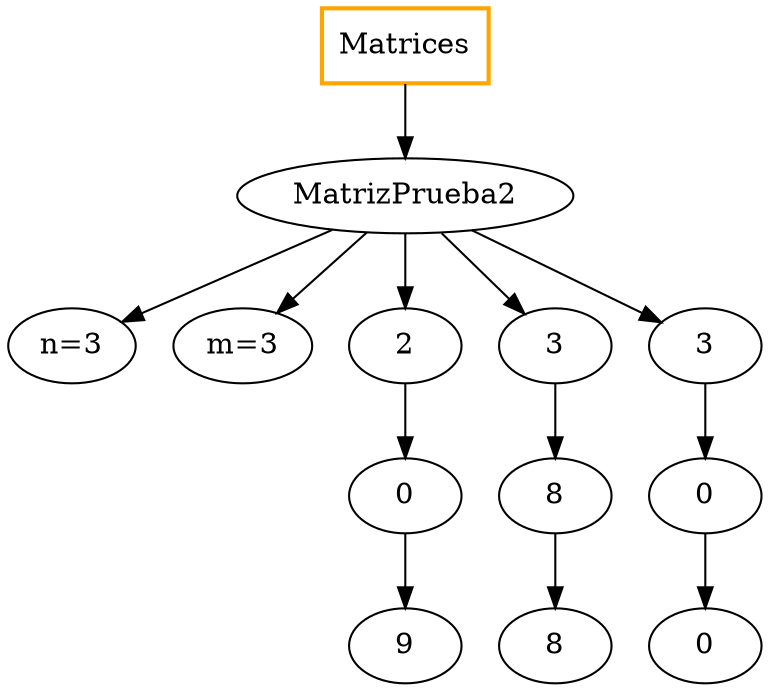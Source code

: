 digraph grafica{
"Matrices"[shape=box,style=bold,fillcolor=black, color=orange]
"Matrices" -> MatrizPrueba2
MatrizPrueba2->"n=3"
MatrizPrueba2->"m=3"
X0[label="2"]
MatrizPrueba2->X0
X0Y0[label="0"]
X0->X0Y0
X0Y1[label="9"]
X0Y0->X0Y1
X1[label="3"]
MatrizPrueba2->X1
X1Y0[label="8"]
X1->X1Y0
X1Y1[label="8"]
X1Y0->X1Y1
X2[label="3"]
MatrizPrueba2->X2
X2Y0[label="0"]
X2->X2Y0
X2Y1[label="0"]
X2Y0->X2Y1
}
